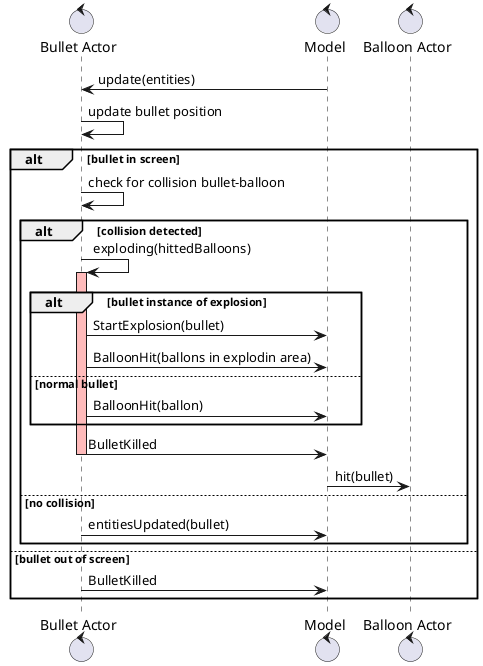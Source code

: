 @startuml
control "Bullet Actor" as BullAct
control "Model" as M
control "Balloon Actor" as BallAct

M -> BullAct : update(entities)
BullAct -> BullAct : update bullet position

alt  bullet in screen
    BullAct -> BullAct : check for collision bullet-balloon
    alt collision detected
        BullAct -> BullAct: exploding(hittedBalloons)
        activate BullAct #FFBBBB
        alt bullet instance of explosion
            BullAct -> M : StartExplosion(bullet)
            BullAct -> M : BalloonHit(ballons in explodin area)
        else normal bullet
            BullAct -> M : BalloonHit(ballon)
        end
        BullAct -> M: BulletKilled
        deactivate BullAct
        M -> BallAct : hit(bullet)
    else no collision
        BullAct -> M : entitiesUpdated(bullet)
    end
else bullet out of screen
    BullAct -> M: BulletKilled
end
@enduml

